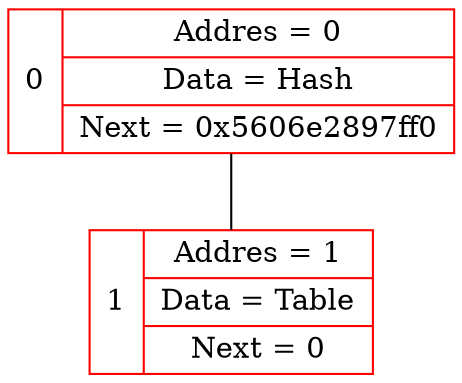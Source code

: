 graph graphname 
 {
node [shape=record, color = "red"]; //Описание блоков графа
		0[label="{0}|{Addres = 0| Data = Hash|Next = 0x5606e2897ff0}"];
		1[label="{1}|{Addres = 1| Data = Table|Next = 0}"];
		0 -- 1 [arrowhead = diamond];
}
